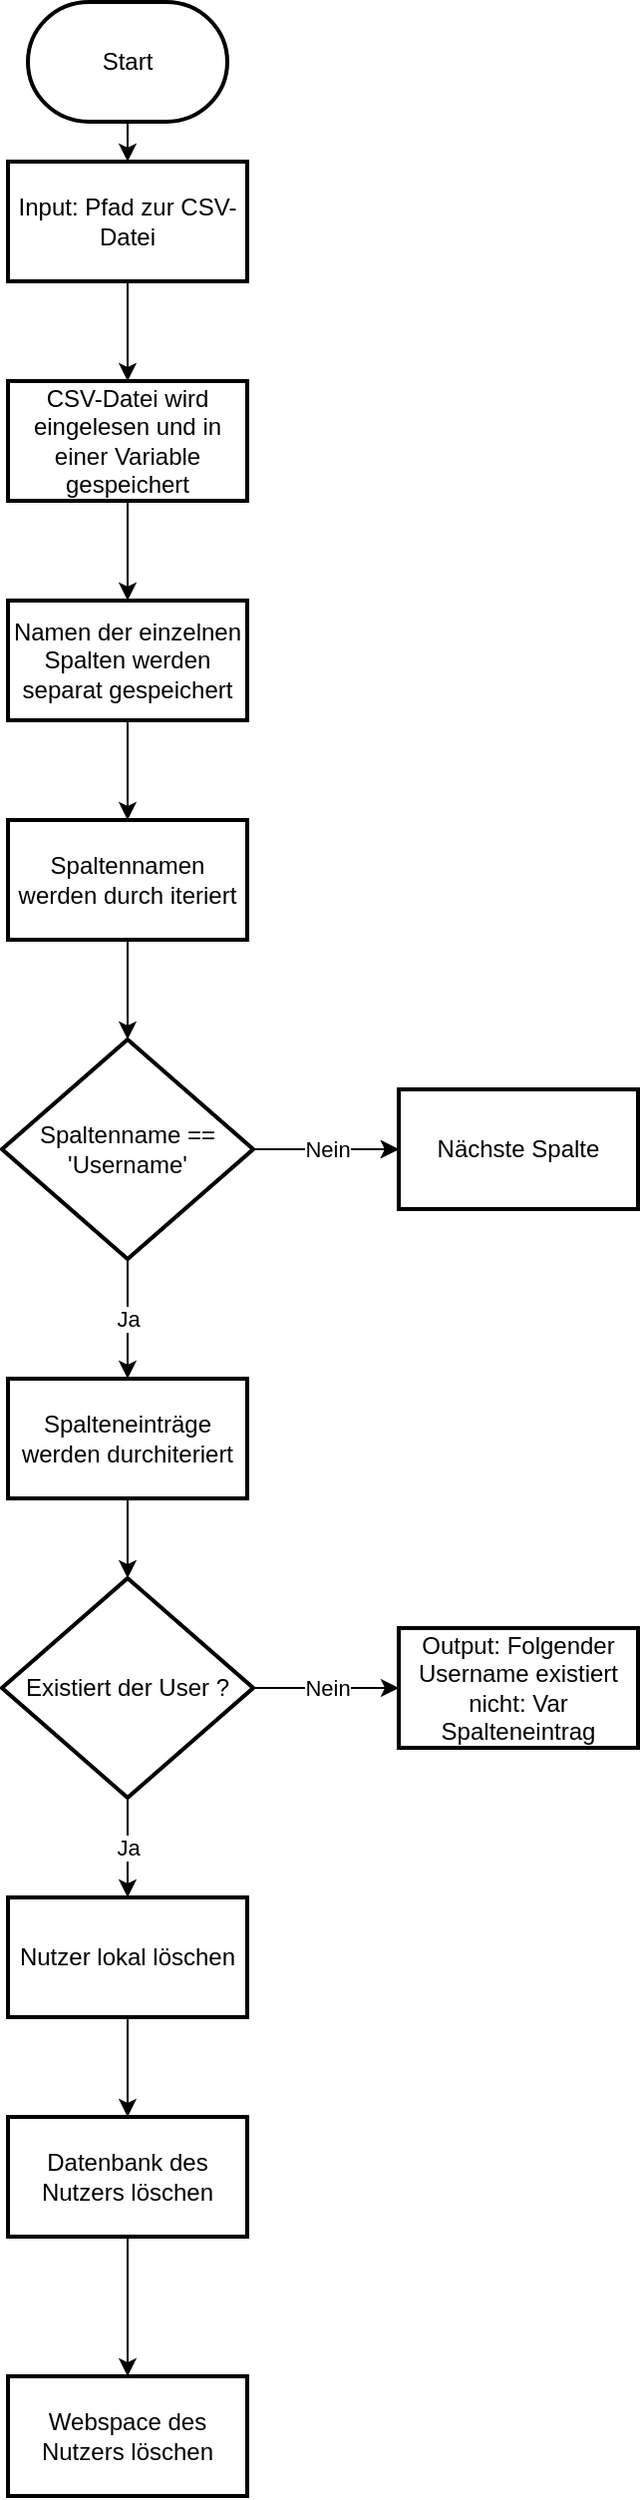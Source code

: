 <mxfile version="20.8.10" type="device"><diagram name="Seite-1" id="XO5s1ZsnNG59qj2fLekx"><mxGraphModel dx="2027" dy="1156" grid="1" gridSize="10" guides="1" tooltips="1" connect="1" arrows="1" fold="1" page="1" pageScale="1" pageWidth="827" pageHeight="1169" math="0" shadow="0"><root><mxCell id="0"/><mxCell id="1" parent="0"/><mxCell id="0wjp3jS2C1CbE9sdRTm3-3" value="" style="edgeStyle=orthogonalEdgeStyle;rounded=0;orthogonalLoop=1;jettySize=auto;html=1;" edge="1" parent="1" source="0wjp3jS2C1CbE9sdRTm3-1" target="0wjp3jS2C1CbE9sdRTm3-2"><mxGeometry relative="1" as="geometry"/></mxCell><mxCell id="0wjp3jS2C1CbE9sdRTm3-1" value="Start" style="strokeWidth=2;html=1;shape=mxgraph.flowchart.terminator;whiteSpace=wrap;" vertex="1" parent="1"><mxGeometry x="364" y="60" width="100" height="60" as="geometry"/></mxCell><mxCell id="0wjp3jS2C1CbE9sdRTm3-5" value="" style="edgeStyle=orthogonalEdgeStyle;rounded=0;orthogonalLoop=1;jettySize=auto;html=1;" edge="1" parent="1" source="0wjp3jS2C1CbE9sdRTm3-2" target="0wjp3jS2C1CbE9sdRTm3-4"><mxGeometry relative="1" as="geometry"/></mxCell><mxCell id="0wjp3jS2C1CbE9sdRTm3-2" value="Input: Pfad zur CSV-Datei" style="whiteSpace=wrap;html=1;strokeWidth=2;" vertex="1" parent="1"><mxGeometry x="354" y="140" width="120" height="60" as="geometry"/></mxCell><mxCell id="0wjp3jS2C1CbE9sdRTm3-7" value="" style="edgeStyle=orthogonalEdgeStyle;rounded=0;orthogonalLoop=1;jettySize=auto;html=1;" edge="1" parent="1" source="0wjp3jS2C1CbE9sdRTm3-4" target="0wjp3jS2C1CbE9sdRTm3-6"><mxGeometry relative="1" as="geometry"/></mxCell><mxCell id="0wjp3jS2C1CbE9sdRTm3-4" value="CSV-Datei wird eingelesen und in einer Variable gespeichert" style="whiteSpace=wrap;html=1;strokeWidth=2;" vertex="1" parent="1"><mxGeometry x="354" y="250" width="120" height="60" as="geometry"/></mxCell><mxCell id="0wjp3jS2C1CbE9sdRTm3-11" value="" style="edgeStyle=orthogonalEdgeStyle;rounded=0;orthogonalLoop=1;jettySize=auto;html=1;" edge="1" parent="1" source="0wjp3jS2C1CbE9sdRTm3-6" target="0wjp3jS2C1CbE9sdRTm3-10"><mxGeometry relative="1" as="geometry"/></mxCell><mxCell id="0wjp3jS2C1CbE9sdRTm3-6" value="Namen der einzelnen Spalten werden separat gespeichert" style="whiteSpace=wrap;html=1;strokeWidth=2;" vertex="1" parent="1"><mxGeometry x="354" y="360" width="120" height="60" as="geometry"/></mxCell><mxCell id="0wjp3jS2C1CbE9sdRTm3-15" value="" style="edgeStyle=orthogonalEdgeStyle;rounded=0;orthogonalLoop=1;jettySize=auto;html=1;" edge="1" parent="1" source="0wjp3jS2C1CbE9sdRTm3-8" target="0wjp3jS2C1CbE9sdRTm3-14"><mxGeometry relative="1" as="geometry"/></mxCell><mxCell id="0wjp3jS2C1CbE9sdRTm3-16" value="Nein" style="edgeStyle=orthogonalEdgeStyle;rounded=0;orthogonalLoop=1;jettySize=auto;html=1;" edge="1" parent="1" source="0wjp3jS2C1CbE9sdRTm3-8" target="0wjp3jS2C1CbE9sdRTm3-14"><mxGeometry relative="1" as="geometry"/></mxCell><mxCell id="0wjp3jS2C1CbE9sdRTm3-18" value="Ja" style="edgeStyle=orthogonalEdgeStyle;rounded=0;orthogonalLoop=1;jettySize=auto;html=1;" edge="1" parent="1" source="0wjp3jS2C1CbE9sdRTm3-8" target="0wjp3jS2C1CbE9sdRTm3-17"><mxGeometry relative="1" as="geometry"/></mxCell><mxCell id="0wjp3jS2C1CbE9sdRTm3-8" value="Spaltenname == 'Username'" style="rhombus;whiteSpace=wrap;html=1;strokeWidth=2;" vertex="1" parent="1"><mxGeometry x="351" y="580" width="126" height="110" as="geometry"/></mxCell><mxCell id="0wjp3jS2C1CbE9sdRTm3-13" value="" style="edgeStyle=orthogonalEdgeStyle;rounded=0;orthogonalLoop=1;jettySize=auto;html=1;" edge="1" parent="1" source="0wjp3jS2C1CbE9sdRTm3-10" target="0wjp3jS2C1CbE9sdRTm3-8"><mxGeometry relative="1" as="geometry"/></mxCell><mxCell id="0wjp3jS2C1CbE9sdRTm3-10" value="Spaltennamen werden durch iteriert" style="whiteSpace=wrap;html=1;strokeWidth=2;" vertex="1" parent="1"><mxGeometry x="354" y="470" width="120" height="60" as="geometry"/></mxCell><mxCell id="0wjp3jS2C1CbE9sdRTm3-14" value="Nächste Spalte" style="whiteSpace=wrap;html=1;strokeWidth=2;" vertex="1" parent="1"><mxGeometry x="550" y="605" width="120" height="60" as="geometry"/></mxCell><mxCell id="0wjp3jS2C1CbE9sdRTm3-21" value="" style="edgeStyle=orthogonalEdgeStyle;rounded=0;orthogonalLoop=1;jettySize=auto;html=1;" edge="1" parent="1" source="0wjp3jS2C1CbE9sdRTm3-17" target="0wjp3jS2C1CbE9sdRTm3-20"><mxGeometry relative="1" as="geometry"/></mxCell><mxCell id="0wjp3jS2C1CbE9sdRTm3-17" value="Spalteneinträge werden durchiteriert" style="whiteSpace=wrap;html=1;strokeWidth=2;" vertex="1" parent="1"><mxGeometry x="354" y="750" width="120" height="60" as="geometry"/></mxCell><mxCell id="0wjp3jS2C1CbE9sdRTm3-23" value="Nein" style="edgeStyle=orthogonalEdgeStyle;rounded=0;orthogonalLoop=1;jettySize=auto;html=1;" edge="1" parent="1" source="0wjp3jS2C1CbE9sdRTm3-20" target="0wjp3jS2C1CbE9sdRTm3-22"><mxGeometry relative="1" as="geometry"/></mxCell><mxCell id="0wjp3jS2C1CbE9sdRTm3-26" value="Ja" style="edgeStyle=orthogonalEdgeStyle;rounded=0;orthogonalLoop=1;jettySize=auto;html=1;" edge="1" parent="1" source="0wjp3jS2C1CbE9sdRTm3-20" target="0wjp3jS2C1CbE9sdRTm3-24"><mxGeometry relative="1" as="geometry"/></mxCell><mxCell id="0wjp3jS2C1CbE9sdRTm3-20" value="Existiert der User ?" style="rhombus;whiteSpace=wrap;html=1;strokeWidth=2;" vertex="1" parent="1"><mxGeometry x="351" y="850" width="126" height="110" as="geometry"/></mxCell><mxCell id="0wjp3jS2C1CbE9sdRTm3-22" value="Output: Folgender Username existiert nicht: Var Spalteneintrag" style="whiteSpace=wrap;html=1;strokeWidth=2;" vertex="1" parent="1"><mxGeometry x="550" y="875" width="120" height="60" as="geometry"/></mxCell><mxCell id="0wjp3jS2C1CbE9sdRTm3-28" value="" style="edgeStyle=orthogonalEdgeStyle;rounded=0;orthogonalLoop=1;jettySize=auto;html=1;" edge="1" parent="1" source="0wjp3jS2C1CbE9sdRTm3-24" target="0wjp3jS2C1CbE9sdRTm3-27"><mxGeometry relative="1" as="geometry"/></mxCell><mxCell id="0wjp3jS2C1CbE9sdRTm3-24" value="Nutzer lokal löschen" style="whiteSpace=wrap;html=1;strokeWidth=2;" vertex="1" parent="1"><mxGeometry x="354" y="1010" width="120" height="60" as="geometry"/></mxCell><mxCell id="0wjp3jS2C1CbE9sdRTm3-30" value="" style="edgeStyle=orthogonalEdgeStyle;rounded=0;orthogonalLoop=1;jettySize=auto;html=1;" edge="1" parent="1" source="0wjp3jS2C1CbE9sdRTm3-27" target="0wjp3jS2C1CbE9sdRTm3-29"><mxGeometry relative="1" as="geometry"/></mxCell><mxCell id="0wjp3jS2C1CbE9sdRTm3-27" value="Datenbank des Nutzers löschen" style="whiteSpace=wrap;html=1;strokeWidth=2;" vertex="1" parent="1"><mxGeometry x="354" y="1120" width="120" height="60" as="geometry"/></mxCell><mxCell id="0wjp3jS2C1CbE9sdRTm3-29" value="Webspace des Nutzers löschen" style="whiteSpace=wrap;html=1;strokeWidth=2;" vertex="1" parent="1"><mxGeometry x="354" y="1250" width="120" height="60" as="geometry"/></mxCell></root></mxGraphModel></diagram></mxfile>